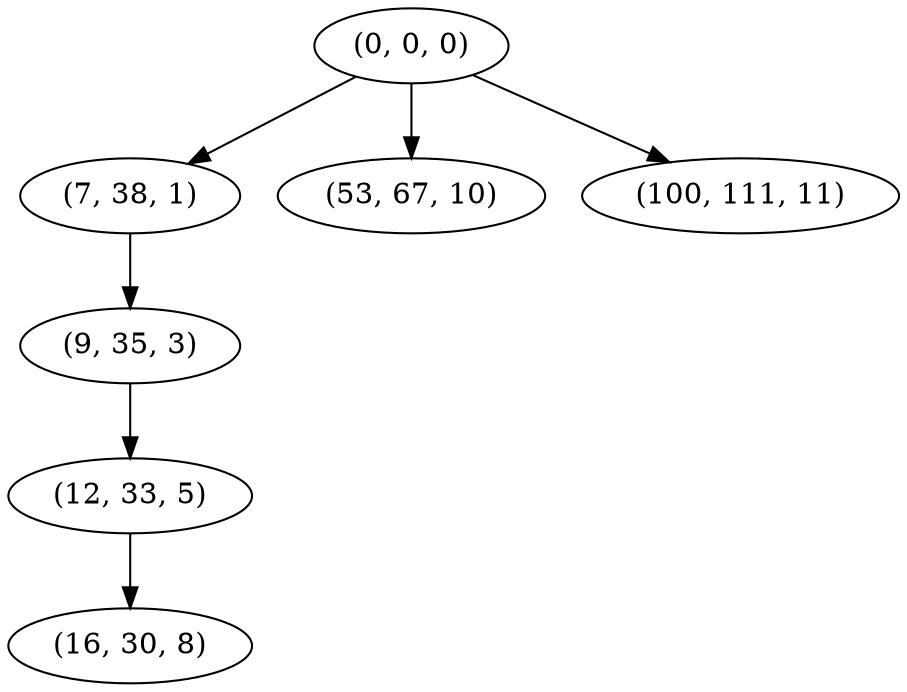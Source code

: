 digraph tree {
    "(0, 0, 0)";
    "(7, 38, 1)";
    "(9, 35, 3)";
    "(12, 33, 5)";
    "(16, 30, 8)";
    "(53, 67, 10)";
    "(100, 111, 11)";
    "(0, 0, 0)" -> "(7, 38, 1)";
    "(0, 0, 0)" -> "(53, 67, 10)";
    "(0, 0, 0)" -> "(100, 111, 11)";
    "(7, 38, 1)" -> "(9, 35, 3)";
    "(9, 35, 3)" -> "(12, 33, 5)";
    "(12, 33, 5)" -> "(16, 30, 8)";
}
